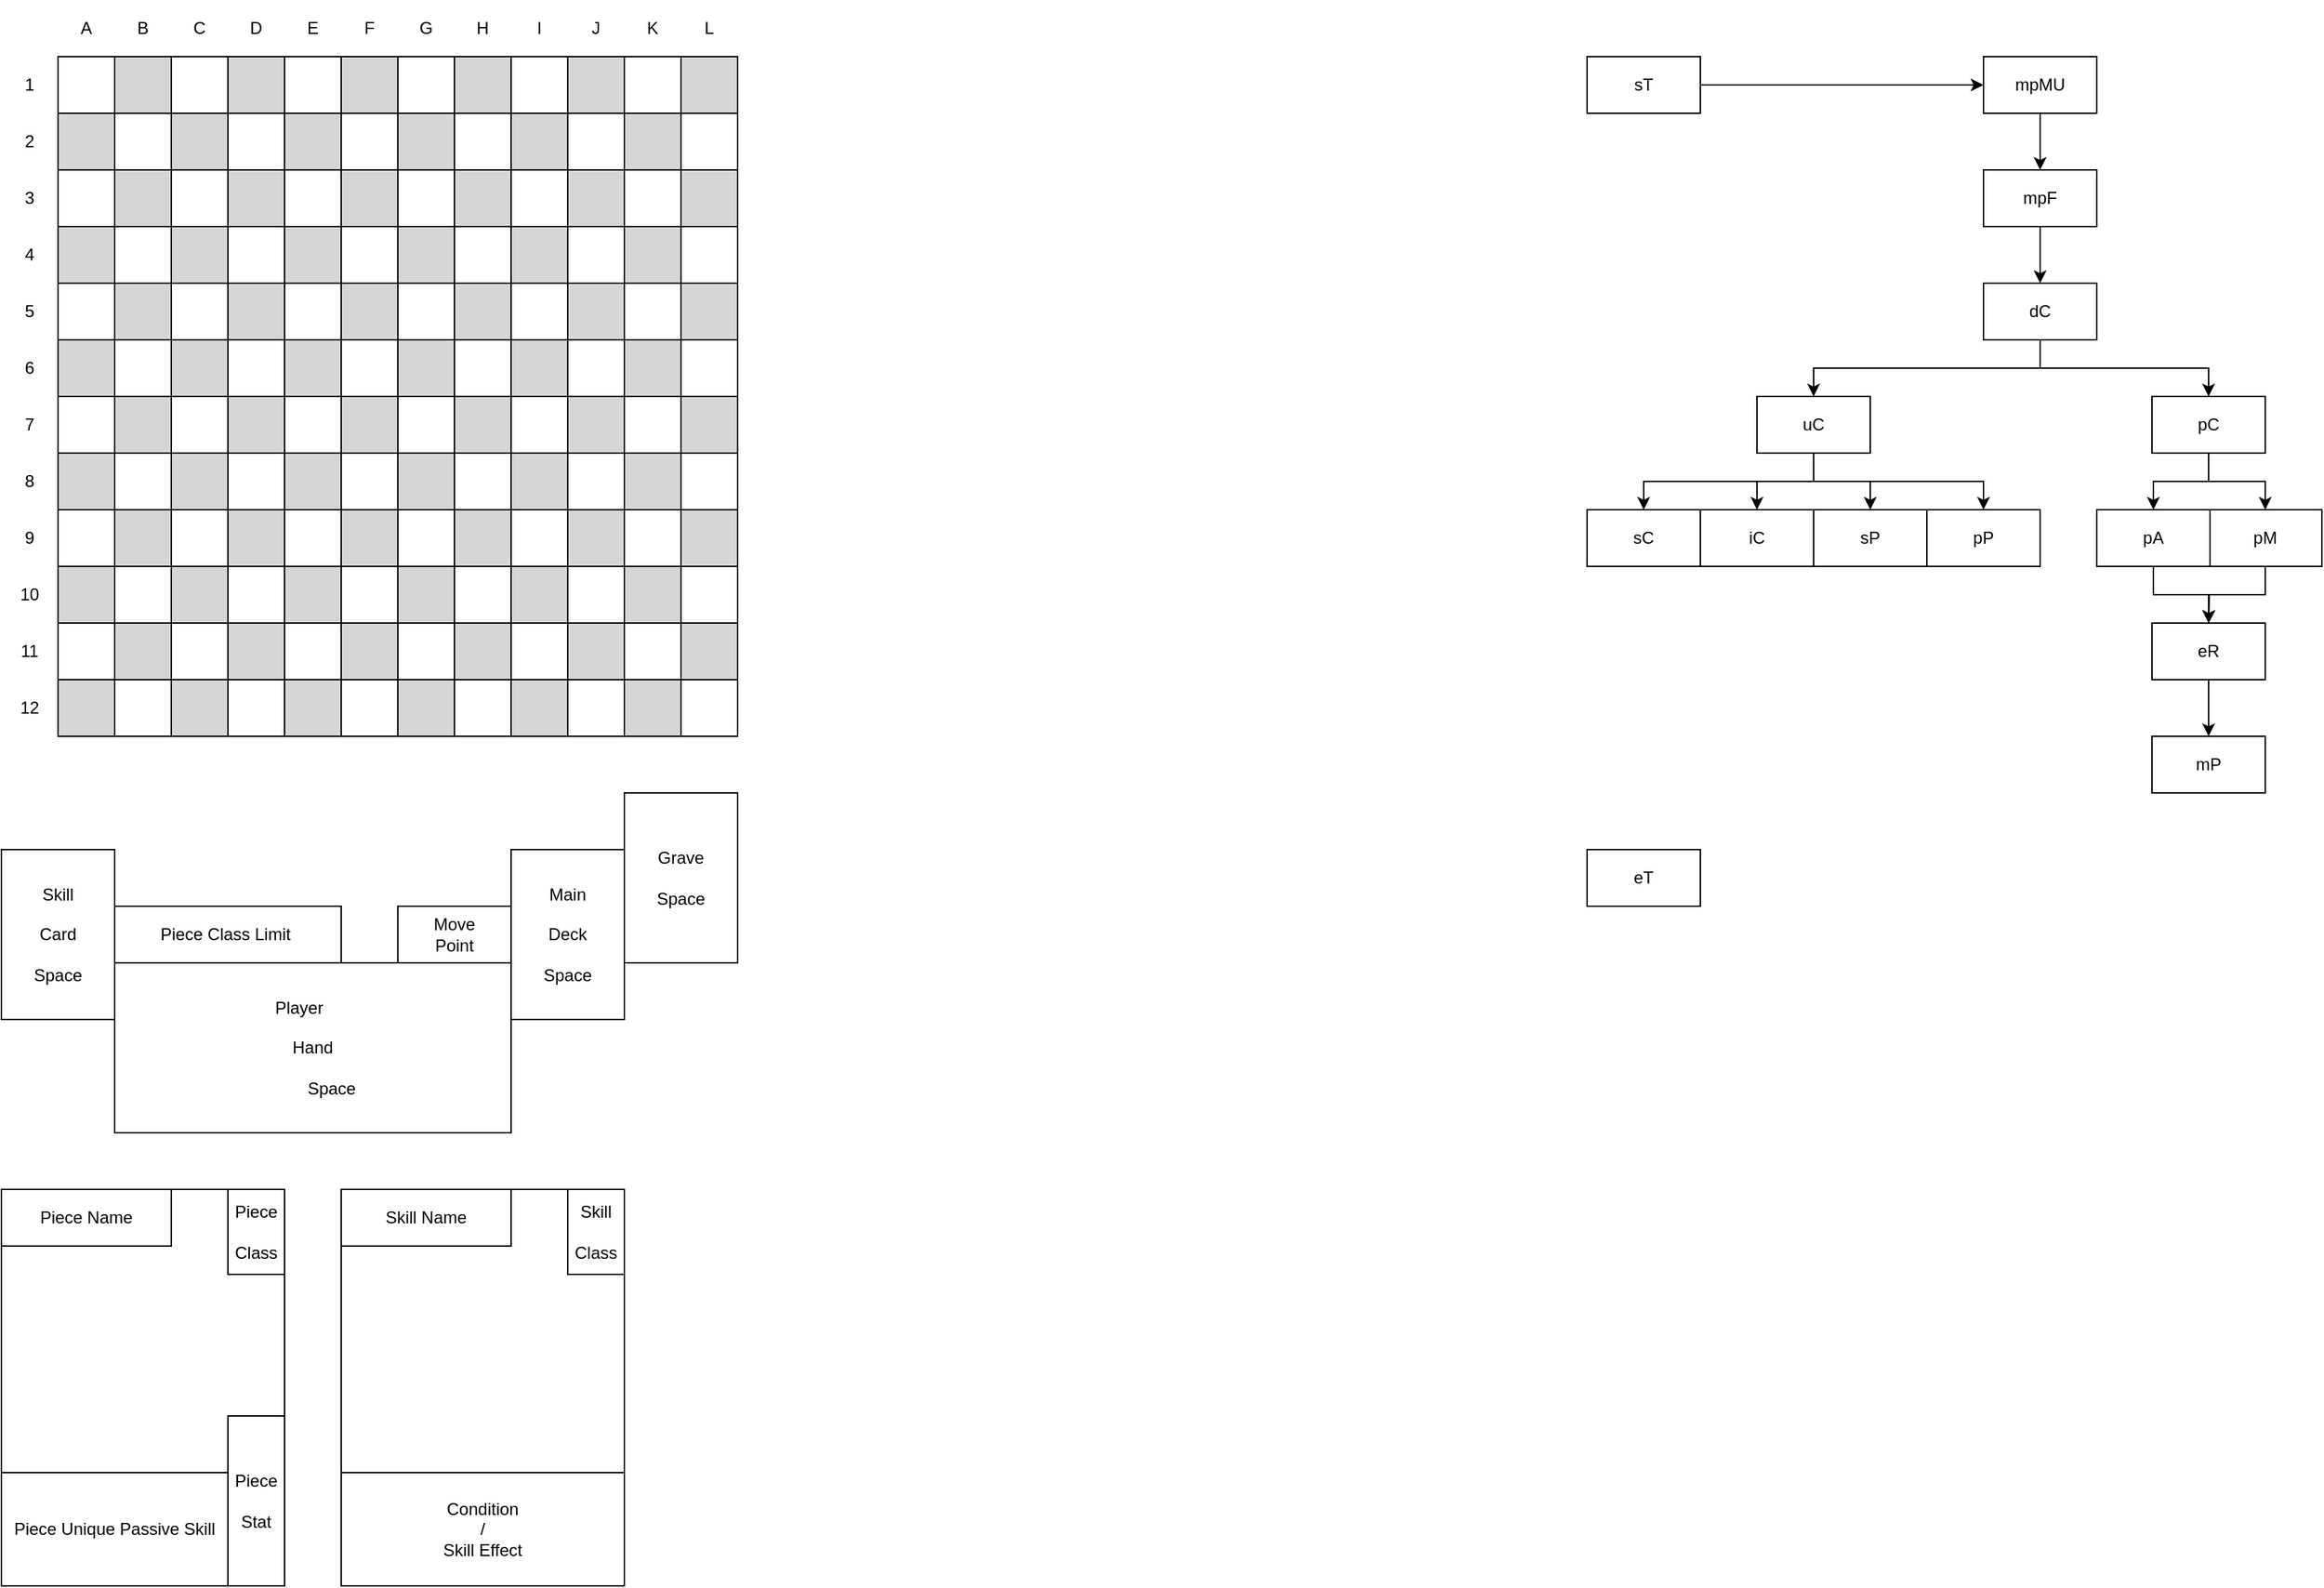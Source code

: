 <mxfile version="21.7.0" type="device">
  <diagram name="페이지-1" id="hdjbhopYSdk3RlSoOf6J">
    <mxGraphModel dx="1386" dy="785" grid="1" gridSize="10" guides="1" tooltips="1" connect="1" arrows="1" fold="1" page="1" pageScale="1" pageWidth="827" pageHeight="1169" math="0" shadow="0">
      <root>
        <mxCell id="0" />
        <mxCell id="1" parent="0" />
        <mxCell id="QWAg-1l1D4s0uI_y3CBR-188" value="Grave&lt;br&gt;&lt;br&gt;Space" style="rounded=0;whiteSpace=wrap;html=1;" parent="1" vertex="1">
          <mxGeometry x="440" y="560" width="80" height="120" as="geometry" />
        </mxCell>
        <mxCell id="QWAg-1l1D4s0uI_y3CBR-159" value="A" style="text;html=1;strokeColor=none;fillColor=none;align=center;verticalAlign=middle;whiteSpace=wrap;rounded=0;" parent="1" vertex="1">
          <mxGeometry x="40" width="40" height="40" as="geometry" />
        </mxCell>
        <mxCell id="QWAg-1l1D4s0uI_y3CBR-161" value="B" style="text;html=1;strokeColor=none;fillColor=none;align=center;verticalAlign=middle;whiteSpace=wrap;rounded=0;" parent="1" vertex="1">
          <mxGeometry x="80" width="40" height="40" as="geometry" />
        </mxCell>
        <mxCell id="QWAg-1l1D4s0uI_y3CBR-162" value="C" style="text;html=1;strokeColor=none;fillColor=none;align=center;verticalAlign=middle;whiteSpace=wrap;rounded=0;" parent="1" vertex="1">
          <mxGeometry x="120" width="40" height="40" as="geometry" />
        </mxCell>
        <mxCell id="QWAg-1l1D4s0uI_y3CBR-163" value="D" style="text;html=1;strokeColor=none;fillColor=none;align=center;verticalAlign=middle;whiteSpace=wrap;rounded=0;" parent="1" vertex="1">
          <mxGeometry x="160" width="40" height="40" as="geometry" />
        </mxCell>
        <mxCell id="QWAg-1l1D4s0uI_y3CBR-164" value="E" style="text;html=1;strokeColor=none;fillColor=none;align=center;verticalAlign=middle;whiteSpace=wrap;rounded=0;" parent="1" vertex="1">
          <mxGeometry x="200" width="40" height="40" as="geometry" />
        </mxCell>
        <mxCell id="QWAg-1l1D4s0uI_y3CBR-165" value="F" style="text;html=1;strokeColor=none;fillColor=none;align=center;verticalAlign=middle;whiteSpace=wrap;rounded=0;" parent="1" vertex="1">
          <mxGeometry x="240" width="40" height="40" as="geometry" />
        </mxCell>
        <mxCell id="QWAg-1l1D4s0uI_y3CBR-167" value="G" style="text;html=1;strokeColor=none;fillColor=none;align=center;verticalAlign=middle;whiteSpace=wrap;rounded=0;" parent="1" vertex="1">
          <mxGeometry x="280" width="40" height="40" as="geometry" />
        </mxCell>
        <mxCell id="QWAg-1l1D4s0uI_y3CBR-168" value="H" style="text;html=1;strokeColor=none;fillColor=none;align=center;verticalAlign=middle;whiteSpace=wrap;rounded=0;" parent="1" vertex="1">
          <mxGeometry x="320" width="40" height="40" as="geometry" />
        </mxCell>
        <mxCell id="QWAg-1l1D4s0uI_y3CBR-169" value="I" style="text;html=1;strokeColor=none;fillColor=none;align=center;verticalAlign=middle;whiteSpace=wrap;rounded=0;" parent="1" vertex="1">
          <mxGeometry x="360" width="40" height="40" as="geometry" />
        </mxCell>
        <mxCell id="QWAg-1l1D4s0uI_y3CBR-170" value="J" style="text;html=1;strokeColor=none;fillColor=none;align=center;verticalAlign=middle;whiteSpace=wrap;rounded=0;" parent="1" vertex="1">
          <mxGeometry x="400" width="40" height="40" as="geometry" />
        </mxCell>
        <mxCell id="QWAg-1l1D4s0uI_y3CBR-171" value="K" style="text;html=1;strokeColor=none;fillColor=none;align=center;verticalAlign=middle;whiteSpace=wrap;rounded=0;" parent="1" vertex="1">
          <mxGeometry x="440" width="40" height="40" as="geometry" />
        </mxCell>
        <mxCell id="QWAg-1l1D4s0uI_y3CBR-172" value="L" style="text;html=1;strokeColor=none;fillColor=none;align=center;verticalAlign=middle;whiteSpace=wrap;rounded=0;" parent="1" vertex="1">
          <mxGeometry x="480" width="40" height="40" as="geometry" />
        </mxCell>
        <mxCell id="QWAg-1l1D4s0uI_y3CBR-173" value="1" style="text;html=1;strokeColor=none;fillColor=none;align=center;verticalAlign=middle;whiteSpace=wrap;rounded=0;" parent="1" vertex="1">
          <mxGeometry y="40" width="40" height="40" as="geometry" />
        </mxCell>
        <mxCell id="QWAg-1l1D4s0uI_y3CBR-174" value="2" style="text;html=1;strokeColor=none;fillColor=none;align=center;verticalAlign=middle;whiteSpace=wrap;rounded=0;" parent="1" vertex="1">
          <mxGeometry y="80" width="40" height="40" as="geometry" />
        </mxCell>
        <mxCell id="QWAg-1l1D4s0uI_y3CBR-175" value="3" style="text;html=1;strokeColor=none;fillColor=none;align=center;verticalAlign=middle;whiteSpace=wrap;rounded=0;" parent="1" vertex="1">
          <mxGeometry y="120" width="40" height="40" as="geometry" />
        </mxCell>
        <mxCell id="QWAg-1l1D4s0uI_y3CBR-176" value="4" style="text;html=1;strokeColor=none;fillColor=none;align=center;verticalAlign=middle;whiteSpace=wrap;rounded=0;" parent="1" vertex="1">
          <mxGeometry y="160" width="40" height="40" as="geometry" />
        </mxCell>
        <mxCell id="QWAg-1l1D4s0uI_y3CBR-177" value="5" style="text;html=1;strokeColor=none;fillColor=none;align=center;verticalAlign=middle;whiteSpace=wrap;rounded=0;" parent="1" vertex="1">
          <mxGeometry y="200" width="40" height="40" as="geometry" />
        </mxCell>
        <mxCell id="QWAg-1l1D4s0uI_y3CBR-178" value="6" style="text;html=1;strokeColor=none;fillColor=none;align=center;verticalAlign=middle;whiteSpace=wrap;rounded=0;" parent="1" vertex="1">
          <mxGeometry y="240" width="40" height="40" as="geometry" />
        </mxCell>
        <mxCell id="QWAg-1l1D4s0uI_y3CBR-179" value="7" style="text;html=1;strokeColor=none;fillColor=none;align=center;verticalAlign=middle;whiteSpace=wrap;rounded=0;" parent="1" vertex="1">
          <mxGeometry y="280" width="40" height="40" as="geometry" />
        </mxCell>
        <mxCell id="QWAg-1l1D4s0uI_y3CBR-180" value="8" style="text;html=1;strokeColor=none;fillColor=none;align=center;verticalAlign=middle;whiteSpace=wrap;rounded=0;" parent="1" vertex="1">
          <mxGeometry y="320" width="40" height="40" as="geometry" />
        </mxCell>
        <mxCell id="QWAg-1l1D4s0uI_y3CBR-181" value="9" style="text;html=1;strokeColor=none;fillColor=none;align=center;verticalAlign=middle;whiteSpace=wrap;rounded=0;" parent="1" vertex="1">
          <mxGeometry y="360" width="40" height="40" as="geometry" />
        </mxCell>
        <mxCell id="QWAg-1l1D4s0uI_y3CBR-182" value="10" style="text;html=1;strokeColor=none;fillColor=none;align=center;verticalAlign=middle;whiteSpace=wrap;rounded=0;" parent="1" vertex="1">
          <mxGeometry y="400" width="40" height="40" as="geometry" />
        </mxCell>
        <mxCell id="QWAg-1l1D4s0uI_y3CBR-183" value="11" style="text;html=1;strokeColor=none;fillColor=none;align=center;verticalAlign=middle;whiteSpace=wrap;rounded=0;" parent="1" vertex="1">
          <mxGeometry y="440" width="40" height="40" as="geometry" />
        </mxCell>
        <mxCell id="QWAg-1l1D4s0uI_y3CBR-184" value="12" style="text;html=1;strokeColor=none;fillColor=none;align=center;verticalAlign=middle;whiteSpace=wrap;rounded=0;" parent="1" vertex="1">
          <mxGeometry y="480" width="40" height="40" as="geometry" />
        </mxCell>
        <mxCell id="QWAg-1l1D4s0uI_y3CBR-186" value="Main&lt;br&gt;&lt;br&gt;Deck&lt;br&gt;&lt;br&gt;Space" style="rounded=0;whiteSpace=wrap;html=1;" parent="1" vertex="1">
          <mxGeometry x="360" y="600" width="80" height="120" as="geometry" />
        </mxCell>
        <mxCell id="QWAg-1l1D4s0uI_y3CBR-187" value="Player&lt;span style=&quot;white-space: pre;&quot;&gt;&#x9;&lt;/span&gt;&lt;br&gt;&lt;br&gt;Hand&lt;br&gt;&lt;br&gt;&lt;span style=&quot;white-space: pre;&quot;&gt;&#x9;&lt;/span&gt;Space" style="rounded=0;whiteSpace=wrap;html=1;" parent="1" vertex="1">
          <mxGeometry x="80" y="680" width="280" height="120" as="geometry" />
        </mxCell>
        <mxCell id="QWAg-1l1D4s0uI_y3CBR-189" value="Skill&lt;br&gt;&lt;br&gt;Card&lt;br&gt;&lt;br&gt;Space" style="rounded=0;whiteSpace=wrap;html=1;" parent="1" vertex="1">
          <mxGeometry y="600" width="80" height="120" as="geometry" />
        </mxCell>
        <mxCell id="QWAg-1l1D4s0uI_y3CBR-190" value="Piece Class Limit&amp;nbsp;" style="rounded=0;whiteSpace=wrap;html=1;" parent="1" vertex="1">
          <mxGeometry x="80" y="640" width="160" height="40" as="geometry" />
        </mxCell>
        <mxCell id="QWAg-1l1D4s0uI_y3CBR-191" value="" style="rounded=0;whiteSpace=wrap;html=1;" parent="1" vertex="1">
          <mxGeometry y="840" width="200" height="280" as="geometry" />
        </mxCell>
        <mxCell id="QWAg-1l1D4s0uI_y3CBR-192" value="Piece Name" style="rounded=0;whiteSpace=wrap;html=1;" parent="1" vertex="1">
          <mxGeometry y="840" width="120" height="40" as="geometry" />
        </mxCell>
        <mxCell id="QWAg-1l1D4s0uI_y3CBR-193" value="Piece Unique Passive Skill" style="rounded=0;whiteSpace=wrap;html=1;" parent="1" vertex="1">
          <mxGeometry y="1040" width="160" height="80" as="geometry" />
        </mxCell>
        <mxCell id="QWAg-1l1D4s0uI_y3CBR-194" value="Piece &lt;br&gt;&lt;br&gt;Stat" style="rounded=0;whiteSpace=wrap;html=1;" parent="1" vertex="1">
          <mxGeometry x="160" y="1000" width="40" height="120" as="geometry" />
        </mxCell>
        <mxCell id="QWAg-1l1D4s0uI_y3CBR-195" value="Piece &lt;br&gt;&lt;br&gt;Class" style="rounded=0;whiteSpace=wrap;html=1;" parent="1" vertex="1">
          <mxGeometry x="160" y="840" width="40" height="60" as="geometry" />
        </mxCell>
        <mxCell id="QWAg-1l1D4s0uI_y3CBR-196" value="" style="rounded=0;whiteSpace=wrap;html=1;" parent="1" vertex="1">
          <mxGeometry x="240" y="840" width="200" height="280" as="geometry" />
        </mxCell>
        <mxCell id="QWAg-1l1D4s0uI_y3CBR-197" value="Skill Name" style="rounded=0;whiteSpace=wrap;html=1;" parent="1" vertex="1">
          <mxGeometry x="240" y="840" width="120" height="40" as="geometry" />
        </mxCell>
        <mxCell id="QWAg-1l1D4s0uI_y3CBR-198" value="Condition&lt;br&gt;/&lt;br&gt;Skill Effect" style="rounded=0;whiteSpace=wrap;html=1;" parent="1" vertex="1">
          <mxGeometry x="240" y="1040" width="200" height="80" as="geometry" />
        </mxCell>
        <mxCell id="QWAg-1l1D4s0uI_y3CBR-200" value="Skill&lt;br&gt;&lt;br&gt;Class" style="rounded=0;whiteSpace=wrap;html=1;" parent="1" vertex="1">
          <mxGeometry x="400" y="840" width="40" height="60" as="geometry" />
        </mxCell>
        <mxCell id="QWAg-1l1D4s0uI_y3CBR-201" value="Move&lt;br&gt;Point" style="rounded=0;whiteSpace=wrap;html=1;" parent="1" vertex="1">
          <mxGeometry x="280" y="640" width="80" height="40" as="geometry" />
        </mxCell>
        <mxCell id="QWAg-1l1D4s0uI_y3CBR-347" value="" style="group" parent="1" vertex="1" connectable="0">
          <mxGeometry x="40" y="40" width="480" height="480" as="geometry" />
        </mxCell>
        <mxCell id="QWAg-1l1D4s0uI_y3CBR-203" value="" style="rounded=0;whiteSpace=wrap;html=1;" parent="QWAg-1l1D4s0uI_y3CBR-347" vertex="1">
          <mxGeometry width="40" height="40" as="geometry" />
        </mxCell>
        <mxCell id="QWAg-1l1D4s0uI_y3CBR-204" value="" style="rounded=0;whiteSpace=wrap;html=1;fillColor=#d6d6d6;" parent="QWAg-1l1D4s0uI_y3CBR-347" vertex="1">
          <mxGeometry x="40" width="40" height="40" as="geometry" />
        </mxCell>
        <mxCell id="QWAg-1l1D4s0uI_y3CBR-205" value="" style="rounded=0;whiteSpace=wrap;html=1;" parent="QWAg-1l1D4s0uI_y3CBR-347" vertex="1">
          <mxGeometry x="80" width="40" height="40" as="geometry" />
        </mxCell>
        <mxCell id="QWAg-1l1D4s0uI_y3CBR-206" value="" style="rounded=0;whiteSpace=wrap;html=1;fillColor=#d6d6d6;" parent="QWAg-1l1D4s0uI_y3CBR-347" vertex="1">
          <mxGeometry x="120" width="40" height="40" as="geometry" />
        </mxCell>
        <mxCell id="QWAg-1l1D4s0uI_y3CBR-207" value="" style="rounded=0;whiteSpace=wrap;html=1;" parent="QWAg-1l1D4s0uI_y3CBR-347" vertex="1">
          <mxGeometry x="160" width="40" height="40" as="geometry" />
        </mxCell>
        <mxCell id="QWAg-1l1D4s0uI_y3CBR-208" value="" style="rounded=0;whiteSpace=wrap;html=1;fillColor=#d6d6d6;" parent="QWAg-1l1D4s0uI_y3CBR-347" vertex="1">
          <mxGeometry x="200" width="40" height="40" as="geometry" />
        </mxCell>
        <mxCell id="QWAg-1l1D4s0uI_y3CBR-209" value="" style="rounded=0;whiteSpace=wrap;html=1;" parent="QWAg-1l1D4s0uI_y3CBR-347" vertex="1">
          <mxGeometry x="240" width="40" height="40" as="geometry" />
        </mxCell>
        <mxCell id="QWAg-1l1D4s0uI_y3CBR-210" value="" style="rounded=0;whiteSpace=wrap;html=1;fillColor=#d6d6d6;" parent="QWAg-1l1D4s0uI_y3CBR-347" vertex="1">
          <mxGeometry x="280" width="40" height="40" as="geometry" />
        </mxCell>
        <mxCell id="QWAg-1l1D4s0uI_y3CBR-211" value="" style="rounded=0;whiteSpace=wrap;html=1;" parent="QWAg-1l1D4s0uI_y3CBR-347" vertex="1">
          <mxGeometry x="320" width="40" height="40" as="geometry" />
        </mxCell>
        <mxCell id="QWAg-1l1D4s0uI_y3CBR-212" value="" style="rounded=0;whiteSpace=wrap;html=1;fillColor=#d6d6d6;" parent="QWAg-1l1D4s0uI_y3CBR-347" vertex="1">
          <mxGeometry x="360" width="40" height="40" as="geometry" />
        </mxCell>
        <mxCell id="QWAg-1l1D4s0uI_y3CBR-213" value="" style="rounded=0;whiteSpace=wrap;html=1;" parent="QWAg-1l1D4s0uI_y3CBR-347" vertex="1">
          <mxGeometry x="400" width="40" height="40" as="geometry" />
        </mxCell>
        <mxCell id="QWAg-1l1D4s0uI_y3CBR-214" value="" style="rounded=0;whiteSpace=wrap;html=1;fillColor=#d6d6d6;" parent="QWAg-1l1D4s0uI_y3CBR-347" vertex="1">
          <mxGeometry x="440" width="40" height="40" as="geometry" />
        </mxCell>
        <mxCell id="QWAg-1l1D4s0uI_y3CBR-215" value="" style="rounded=0;whiteSpace=wrap;html=1;fillColor=#d6d6d6;" parent="QWAg-1l1D4s0uI_y3CBR-347" vertex="1">
          <mxGeometry y="40" width="40" height="40" as="geometry" />
        </mxCell>
        <mxCell id="QWAg-1l1D4s0uI_y3CBR-216" value="" style="rounded=0;whiteSpace=wrap;html=1;" parent="QWAg-1l1D4s0uI_y3CBR-347" vertex="1">
          <mxGeometry x="40" y="40" width="40" height="40" as="geometry" />
        </mxCell>
        <mxCell id="QWAg-1l1D4s0uI_y3CBR-217" value="" style="rounded=0;whiteSpace=wrap;html=1;fillColor=#d6d6d6;" parent="QWAg-1l1D4s0uI_y3CBR-347" vertex="1">
          <mxGeometry x="80" y="40" width="40" height="40" as="geometry" />
        </mxCell>
        <mxCell id="QWAg-1l1D4s0uI_y3CBR-218" value="" style="rounded=0;whiteSpace=wrap;html=1;" parent="QWAg-1l1D4s0uI_y3CBR-347" vertex="1">
          <mxGeometry x="120" y="40" width="40" height="40" as="geometry" />
        </mxCell>
        <mxCell id="QWAg-1l1D4s0uI_y3CBR-219" value="" style="rounded=0;whiteSpace=wrap;html=1;fillColor=#d6d6d6;" parent="QWAg-1l1D4s0uI_y3CBR-347" vertex="1">
          <mxGeometry x="160" y="40" width="40" height="40" as="geometry" />
        </mxCell>
        <mxCell id="QWAg-1l1D4s0uI_y3CBR-220" value="" style="rounded=0;whiteSpace=wrap;html=1;" parent="QWAg-1l1D4s0uI_y3CBR-347" vertex="1">
          <mxGeometry x="200" y="40" width="40" height="40" as="geometry" />
        </mxCell>
        <mxCell id="QWAg-1l1D4s0uI_y3CBR-221" value="" style="rounded=0;whiteSpace=wrap;html=1;fillColor=#d6d6d6;" parent="QWAg-1l1D4s0uI_y3CBR-347" vertex="1">
          <mxGeometry x="240" y="40" width="40" height="40" as="geometry" />
        </mxCell>
        <mxCell id="QWAg-1l1D4s0uI_y3CBR-222" value="" style="rounded=0;whiteSpace=wrap;html=1;" parent="QWAg-1l1D4s0uI_y3CBR-347" vertex="1">
          <mxGeometry x="280" y="40" width="40" height="40" as="geometry" />
        </mxCell>
        <mxCell id="QWAg-1l1D4s0uI_y3CBR-223" value="" style="rounded=0;whiteSpace=wrap;html=1;fillColor=#d6d6d6;" parent="QWAg-1l1D4s0uI_y3CBR-347" vertex="1">
          <mxGeometry x="320" y="40" width="40" height="40" as="geometry" />
        </mxCell>
        <mxCell id="QWAg-1l1D4s0uI_y3CBR-224" value="" style="rounded=0;whiteSpace=wrap;html=1;" parent="QWAg-1l1D4s0uI_y3CBR-347" vertex="1">
          <mxGeometry x="360" y="40" width="40" height="40" as="geometry" />
        </mxCell>
        <mxCell id="QWAg-1l1D4s0uI_y3CBR-225" value="" style="rounded=0;whiteSpace=wrap;html=1;fillColor=#d6d6d6;" parent="QWAg-1l1D4s0uI_y3CBR-347" vertex="1">
          <mxGeometry x="400" y="40" width="40" height="40" as="geometry" />
        </mxCell>
        <mxCell id="QWAg-1l1D4s0uI_y3CBR-226" value="" style="rounded=0;whiteSpace=wrap;html=1;" parent="QWAg-1l1D4s0uI_y3CBR-347" vertex="1">
          <mxGeometry x="440" y="40" width="40" height="40" as="geometry" />
        </mxCell>
        <mxCell id="QWAg-1l1D4s0uI_y3CBR-227" value="" style="rounded=0;whiteSpace=wrap;html=1;" parent="QWAg-1l1D4s0uI_y3CBR-347" vertex="1">
          <mxGeometry y="80" width="40" height="40" as="geometry" />
        </mxCell>
        <mxCell id="QWAg-1l1D4s0uI_y3CBR-228" value="" style="rounded=0;whiteSpace=wrap;html=1;fillColor=#d6d6d6;" parent="QWAg-1l1D4s0uI_y3CBR-347" vertex="1">
          <mxGeometry x="40" y="80" width="40" height="40" as="geometry" />
        </mxCell>
        <mxCell id="QWAg-1l1D4s0uI_y3CBR-229" value="" style="rounded=0;whiteSpace=wrap;html=1;" parent="QWAg-1l1D4s0uI_y3CBR-347" vertex="1">
          <mxGeometry x="80" y="80" width="40" height="40" as="geometry" />
        </mxCell>
        <mxCell id="QWAg-1l1D4s0uI_y3CBR-230" value="" style="rounded=0;whiteSpace=wrap;html=1;fillColor=#d6d6d6;" parent="QWAg-1l1D4s0uI_y3CBR-347" vertex="1">
          <mxGeometry x="120" y="80" width="40" height="40" as="geometry" />
        </mxCell>
        <mxCell id="QWAg-1l1D4s0uI_y3CBR-231" value="" style="rounded=0;whiteSpace=wrap;html=1;" parent="QWAg-1l1D4s0uI_y3CBR-347" vertex="1">
          <mxGeometry x="160" y="80" width="40" height="40" as="geometry" />
        </mxCell>
        <mxCell id="QWAg-1l1D4s0uI_y3CBR-232" value="" style="rounded=0;whiteSpace=wrap;html=1;fillColor=#d6d6d6;" parent="QWAg-1l1D4s0uI_y3CBR-347" vertex="1">
          <mxGeometry x="200" y="80" width="40" height="40" as="geometry" />
        </mxCell>
        <mxCell id="QWAg-1l1D4s0uI_y3CBR-233" value="" style="rounded=0;whiteSpace=wrap;html=1;" parent="QWAg-1l1D4s0uI_y3CBR-347" vertex="1">
          <mxGeometry x="240" y="80" width="40" height="40" as="geometry" />
        </mxCell>
        <mxCell id="QWAg-1l1D4s0uI_y3CBR-234" value="" style="rounded=0;whiteSpace=wrap;html=1;fillColor=#d6d6d6;" parent="QWAg-1l1D4s0uI_y3CBR-347" vertex="1">
          <mxGeometry x="280" y="80" width="40" height="40" as="geometry" />
        </mxCell>
        <mxCell id="QWAg-1l1D4s0uI_y3CBR-235" value="" style="rounded=0;whiteSpace=wrap;html=1;" parent="QWAg-1l1D4s0uI_y3CBR-347" vertex="1">
          <mxGeometry x="320" y="80" width="40" height="40" as="geometry" />
        </mxCell>
        <mxCell id="QWAg-1l1D4s0uI_y3CBR-236" value="" style="rounded=0;whiteSpace=wrap;html=1;fillColor=#d6d6d6;" parent="QWAg-1l1D4s0uI_y3CBR-347" vertex="1">
          <mxGeometry x="360" y="80" width="40" height="40" as="geometry" />
        </mxCell>
        <mxCell id="QWAg-1l1D4s0uI_y3CBR-237" value="" style="rounded=0;whiteSpace=wrap;html=1;" parent="QWAg-1l1D4s0uI_y3CBR-347" vertex="1">
          <mxGeometry x="400" y="80" width="40" height="40" as="geometry" />
        </mxCell>
        <mxCell id="QWAg-1l1D4s0uI_y3CBR-238" value="" style="rounded=0;whiteSpace=wrap;html=1;fillColor=#d6d6d6;" parent="QWAg-1l1D4s0uI_y3CBR-347" vertex="1">
          <mxGeometry x="440" y="80" width="40" height="40" as="geometry" />
        </mxCell>
        <mxCell id="QWAg-1l1D4s0uI_y3CBR-239" value="" style="rounded=0;whiteSpace=wrap;html=1;fillColor=#d6d6d6;" parent="QWAg-1l1D4s0uI_y3CBR-347" vertex="1">
          <mxGeometry y="120" width="40" height="40" as="geometry" />
        </mxCell>
        <mxCell id="QWAg-1l1D4s0uI_y3CBR-240" value="" style="rounded=0;whiteSpace=wrap;html=1;" parent="QWAg-1l1D4s0uI_y3CBR-347" vertex="1">
          <mxGeometry x="40" y="120" width="40" height="40" as="geometry" />
        </mxCell>
        <mxCell id="QWAg-1l1D4s0uI_y3CBR-241" value="" style="rounded=0;whiteSpace=wrap;html=1;fillColor=#d6d6d6;" parent="QWAg-1l1D4s0uI_y3CBR-347" vertex="1">
          <mxGeometry x="80" y="120" width="40" height="40" as="geometry" />
        </mxCell>
        <mxCell id="QWAg-1l1D4s0uI_y3CBR-242" value="" style="rounded=0;whiteSpace=wrap;html=1;" parent="QWAg-1l1D4s0uI_y3CBR-347" vertex="1">
          <mxGeometry x="120" y="120" width="40" height="40" as="geometry" />
        </mxCell>
        <mxCell id="QWAg-1l1D4s0uI_y3CBR-243" value="" style="rounded=0;whiteSpace=wrap;html=1;fillColor=#d6d6d6;" parent="QWAg-1l1D4s0uI_y3CBR-347" vertex="1">
          <mxGeometry x="160" y="120" width="40" height="40" as="geometry" />
        </mxCell>
        <mxCell id="QWAg-1l1D4s0uI_y3CBR-244" value="" style="rounded=0;whiteSpace=wrap;html=1;" parent="QWAg-1l1D4s0uI_y3CBR-347" vertex="1">
          <mxGeometry x="200" y="120" width="40" height="40" as="geometry" />
        </mxCell>
        <mxCell id="QWAg-1l1D4s0uI_y3CBR-245" value="" style="rounded=0;whiteSpace=wrap;html=1;fillColor=#d6d6d6;" parent="QWAg-1l1D4s0uI_y3CBR-347" vertex="1">
          <mxGeometry x="240" y="120" width="40" height="40" as="geometry" />
        </mxCell>
        <mxCell id="QWAg-1l1D4s0uI_y3CBR-246" value="" style="rounded=0;whiteSpace=wrap;html=1;" parent="QWAg-1l1D4s0uI_y3CBR-347" vertex="1">
          <mxGeometry x="280" y="120" width="40" height="40" as="geometry" />
        </mxCell>
        <mxCell id="QWAg-1l1D4s0uI_y3CBR-247" value="" style="rounded=0;whiteSpace=wrap;html=1;fillColor=#d6d6d6;" parent="QWAg-1l1D4s0uI_y3CBR-347" vertex="1">
          <mxGeometry x="320" y="120" width="40" height="40" as="geometry" />
        </mxCell>
        <mxCell id="QWAg-1l1D4s0uI_y3CBR-248" value="" style="rounded=0;whiteSpace=wrap;html=1;" parent="QWAg-1l1D4s0uI_y3CBR-347" vertex="1">
          <mxGeometry x="360" y="120" width="40" height="40" as="geometry" />
        </mxCell>
        <mxCell id="QWAg-1l1D4s0uI_y3CBR-249" value="" style="rounded=0;whiteSpace=wrap;html=1;fillColor=#d6d6d6;" parent="QWAg-1l1D4s0uI_y3CBR-347" vertex="1">
          <mxGeometry x="400" y="120" width="40" height="40" as="geometry" />
        </mxCell>
        <mxCell id="QWAg-1l1D4s0uI_y3CBR-250" value="" style="rounded=0;whiteSpace=wrap;html=1;" parent="QWAg-1l1D4s0uI_y3CBR-347" vertex="1">
          <mxGeometry x="440" y="120" width="40" height="40" as="geometry" />
        </mxCell>
        <mxCell id="QWAg-1l1D4s0uI_y3CBR-251" value="" style="rounded=0;whiteSpace=wrap;html=1;" parent="QWAg-1l1D4s0uI_y3CBR-347" vertex="1">
          <mxGeometry y="160" width="40" height="40" as="geometry" />
        </mxCell>
        <mxCell id="QWAg-1l1D4s0uI_y3CBR-252" value="" style="rounded=0;whiteSpace=wrap;html=1;fillColor=#d6d6d6;" parent="QWAg-1l1D4s0uI_y3CBR-347" vertex="1">
          <mxGeometry x="40" y="160" width="40" height="40" as="geometry" />
        </mxCell>
        <mxCell id="QWAg-1l1D4s0uI_y3CBR-253" value="" style="rounded=0;whiteSpace=wrap;html=1;" parent="QWAg-1l1D4s0uI_y3CBR-347" vertex="1">
          <mxGeometry x="80" y="160" width="40" height="40" as="geometry" />
        </mxCell>
        <mxCell id="QWAg-1l1D4s0uI_y3CBR-254" value="" style="rounded=0;whiteSpace=wrap;html=1;fillColor=#d6d6d6;" parent="QWAg-1l1D4s0uI_y3CBR-347" vertex="1">
          <mxGeometry x="120" y="160" width="40" height="40" as="geometry" />
        </mxCell>
        <mxCell id="QWAg-1l1D4s0uI_y3CBR-255" value="" style="rounded=0;whiteSpace=wrap;html=1;" parent="QWAg-1l1D4s0uI_y3CBR-347" vertex="1">
          <mxGeometry x="160" y="160" width="40" height="40" as="geometry" />
        </mxCell>
        <mxCell id="QWAg-1l1D4s0uI_y3CBR-256" value="" style="rounded=0;whiteSpace=wrap;html=1;fillColor=#d6d6d6;" parent="QWAg-1l1D4s0uI_y3CBR-347" vertex="1">
          <mxGeometry x="200" y="160" width="40" height="40" as="geometry" />
        </mxCell>
        <mxCell id="QWAg-1l1D4s0uI_y3CBR-257" value="" style="rounded=0;whiteSpace=wrap;html=1;" parent="QWAg-1l1D4s0uI_y3CBR-347" vertex="1">
          <mxGeometry x="240" y="160" width="40" height="40" as="geometry" />
        </mxCell>
        <mxCell id="QWAg-1l1D4s0uI_y3CBR-258" value="" style="rounded=0;whiteSpace=wrap;html=1;fillColor=#d6d6d6;" parent="QWAg-1l1D4s0uI_y3CBR-347" vertex="1">
          <mxGeometry x="280" y="160" width="40" height="40" as="geometry" />
        </mxCell>
        <mxCell id="QWAg-1l1D4s0uI_y3CBR-259" value="" style="rounded=0;whiteSpace=wrap;html=1;" parent="QWAg-1l1D4s0uI_y3CBR-347" vertex="1">
          <mxGeometry x="320" y="160" width="40" height="40" as="geometry" />
        </mxCell>
        <mxCell id="QWAg-1l1D4s0uI_y3CBR-260" value="" style="rounded=0;whiteSpace=wrap;html=1;fillColor=#d6d6d6;" parent="QWAg-1l1D4s0uI_y3CBR-347" vertex="1">
          <mxGeometry x="360" y="160" width="40" height="40" as="geometry" />
        </mxCell>
        <mxCell id="QWAg-1l1D4s0uI_y3CBR-261" value="" style="rounded=0;whiteSpace=wrap;html=1;" parent="QWAg-1l1D4s0uI_y3CBR-347" vertex="1">
          <mxGeometry x="400" y="160" width="40" height="40" as="geometry" />
        </mxCell>
        <mxCell id="QWAg-1l1D4s0uI_y3CBR-262" value="" style="rounded=0;whiteSpace=wrap;html=1;fillColor=#d6d6d6;" parent="QWAg-1l1D4s0uI_y3CBR-347" vertex="1">
          <mxGeometry x="440" y="160" width="40" height="40" as="geometry" />
        </mxCell>
        <mxCell id="QWAg-1l1D4s0uI_y3CBR-263" value="" style="rounded=0;whiteSpace=wrap;html=1;fillColor=#d6d6d6;" parent="QWAg-1l1D4s0uI_y3CBR-347" vertex="1">
          <mxGeometry y="200" width="40" height="40" as="geometry" />
        </mxCell>
        <mxCell id="QWAg-1l1D4s0uI_y3CBR-264" value="" style="rounded=0;whiteSpace=wrap;html=1;" parent="QWAg-1l1D4s0uI_y3CBR-347" vertex="1">
          <mxGeometry x="40" y="200" width="40" height="40" as="geometry" />
        </mxCell>
        <mxCell id="QWAg-1l1D4s0uI_y3CBR-265" value="" style="rounded=0;whiteSpace=wrap;html=1;fillColor=#d6d6d6;" parent="QWAg-1l1D4s0uI_y3CBR-347" vertex="1">
          <mxGeometry x="80" y="200" width="40" height="40" as="geometry" />
        </mxCell>
        <mxCell id="QWAg-1l1D4s0uI_y3CBR-266" value="" style="rounded=0;whiteSpace=wrap;html=1;" parent="QWAg-1l1D4s0uI_y3CBR-347" vertex="1">
          <mxGeometry x="120" y="200" width="40" height="40" as="geometry" />
        </mxCell>
        <mxCell id="QWAg-1l1D4s0uI_y3CBR-267" value="" style="rounded=0;whiteSpace=wrap;html=1;fillColor=#d6d6d6;" parent="QWAg-1l1D4s0uI_y3CBR-347" vertex="1">
          <mxGeometry x="160" y="200" width="40" height="40" as="geometry" />
        </mxCell>
        <mxCell id="QWAg-1l1D4s0uI_y3CBR-268" value="" style="rounded=0;whiteSpace=wrap;html=1;" parent="QWAg-1l1D4s0uI_y3CBR-347" vertex="1">
          <mxGeometry x="200" y="200" width="40" height="40" as="geometry" />
        </mxCell>
        <mxCell id="QWAg-1l1D4s0uI_y3CBR-269" value="" style="rounded=0;whiteSpace=wrap;html=1;fillColor=#d6d6d6;" parent="QWAg-1l1D4s0uI_y3CBR-347" vertex="1">
          <mxGeometry x="240" y="200" width="40" height="40" as="geometry" />
        </mxCell>
        <mxCell id="QWAg-1l1D4s0uI_y3CBR-270" value="" style="rounded=0;whiteSpace=wrap;html=1;" parent="QWAg-1l1D4s0uI_y3CBR-347" vertex="1">
          <mxGeometry x="280" y="200" width="40" height="40" as="geometry" />
        </mxCell>
        <mxCell id="QWAg-1l1D4s0uI_y3CBR-271" value="" style="rounded=0;whiteSpace=wrap;html=1;fillColor=#d6d6d6;" parent="QWAg-1l1D4s0uI_y3CBR-347" vertex="1">
          <mxGeometry x="320" y="200" width="40" height="40" as="geometry" />
        </mxCell>
        <mxCell id="QWAg-1l1D4s0uI_y3CBR-272" value="" style="rounded=0;whiteSpace=wrap;html=1;" parent="QWAg-1l1D4s0uI_y3CBR-347" vertex="1">
          <mxGeometry x="360" y="200" width="40" height="40" as="geometry" />
        </mxCell>
        <mxCell id="QWAg-1l1D4s0uI_y3CBR-273" value="" style="rounded=0;whiteSpace=wrap;html=1;fillColor=#d6d6d6;" parent="QWAg-1l1D4s0uI_y3CBR-347" vertex="1">
          <mxGeometry x="400" y="200" width="40" height="40" as="geometry" />
        </mxCell>
        <mxCell id="QWAg-1l1D4s0uI_y3CBR-274" value="" style="rounded=0;whiteSpace=wrap;html=1;" parent="QWAg-1l1D4s0uI_y3CBR-347" vertex="1">
          <mxGeometry x="440" y="200" width="40" height="40" as="geometry" />
        </mxCell>
        <mxCell id="QWAg-1l1D4s0uI_y3CBR-275" value="" style="rounded=0;whiteSpace=wrap;html=1;" parent="QWAg-1l1D4s0uI_y3CBR-347" vertex="1">
          <mxGeometry y="240" width="40" height="40" as="geometry" />
        </mxCell>
        <mxCell id="QWAg-1l1D4s0uI_y3CBR-276" value="" style="rounded=0;whiteSpace=wrap;html=1;fillColor=#d6d6d6;" parent="QWAg-1l1D4s0uI_y3CBR-347" vertex="1">
          <mxGeometry x="40" y="240" width="40" height="40" as="geometry" />
        </mxCell>
        <mxCell id="QWAg-1l1D4s0uI_y3CBR-277" value="" style="rounded=0;whiteSpace=wrap;html=1;" parent="QWAg-1l1D4s0uI_y3CBR-347" vertex="1">
          <mxGeometry x="80" y="240" width="40" height="40" as="geometry" />
        </mxCell>
        <mxCell id="QWAg-1l1D4s0uI_y3CBR-278" value="" style="rounded=0;whiteSpace=wrap;html=1;fillColor=#d6d6d6;" parent="QWAg-1l1D4s0uI_y3CBR-347" vertex="1">
          <mxGeometry x="120" y="240" width="40" height="40" as="geometry" />
        </mxCell>
        <mxCell id="QWAg-1l1D4s0uI_y3CBR-279" value="" style="rounded=0;whiteSpace=wrap;html=1;" parent="QWAg-1l1D4s0uI_y3CBR-347" vertex="1">
          <mxGeometry x="160" y="240" width="40" height="40" as="geometry" />
        </mxCell>
        <mxCell id="QWAg-1l1D4s0uI_y3CBR-280" value="" style="rounded=0;whiteSpace=wrap;html=1;fillColor=#d6d6d6;" parent="QWAg-1l1D4s0uI_y3CBR-347" vertex="1">
          <mxGeometry x="200" y="240" width="40" height="40" as="geometry" />
        </mxCell>
        <mxCell id="QWAg-1l1D4s0uI_y3CBR-281" value="" style="rounded=0;whiteSpace=wrap;html=1;" parent="QWAg-1l1D4s0uI_y3CBR-347" vertex="1">
          <mxGeometry x="240" y="240" width="40" height="40" as="geometry" />
        </mxCell>
        <mxCell id="QWAg-1l1D4s0uI_y3CBR-282" value="" style="rounded=0;whiteSpace=wrap;html=1;fillColor=#d6d6d6;" parent="QWAg-1l1D4s0uI_y3CBR-347" vertex="1">
          <mxGeometry x="280" y="240" width="40" height="40" as="geometry" />
        </mxCell>
        <mxCell id="QWAg-1l1D4s0uI_y3CBR-283" value="" style="rounded=0;whiteSpace=wrap;html=1;" parent="QWAg-1l1D4s0uI_y3CBR-347" vertex="1">
          <mxGeometry x="320" y="240" width="40" height="40" as="geometry" />
        </mxCell>
        <mxCell id="QWAg-1l1D4s0uI_y3CBR-284" value="" style="rounded=0;whiteSpace=wrap;html=1;fillColor=#d6d6d6;" parent="QWAg-1l1D4s0uI_y3CBR-347" vertex="1">
          <mxGeometry x="360" y="240" width="40" height="40" as="geometry" />
        </mxCell>
        <mxCell id="QWAg-1l1D4s0uI_y3CBR-285" value="" style="rounded=0;whiteSpace=wrap;html=1;" parent="QWAg-1l1D4s0uI_y3CBR-347" vertex="1">
          <mxGeometry x="400" y="240" width="40" height="40" as="geometry" />
        </mxCell>
        <mxCell id="QWAg-1l1D4s0uI_y3CBR-286" value="" style="rounded=0;whiteSpace=wrap;html=1;fillColor=#d6d6d6;" parent="QWAg-1l1D4s0uI_y3CBR-347" vertex="1">
          <mxGeometry x="440" y="240" width="40" height="40" as="geometry" />
        </mxCell>
        <mxCell id="QWAg-1l1D4s0uI_y3CBR-287" value="" style="rounded=0;whiteSpace=wrap;html=1;fillColor=#d6d6d6;" parent="QWAg-1l1D4s0uI_y3CBR-347" vertex="1">
          <mxGeometry y="280" width="40" height="40" as="geometry" />
        </mxCell>
        <mxCell id="QWAg-1l1D4s0uI_y3CBR-288" value="" style="rounded=0;whiteSpace=wrap;html=1;" parent="QWAg-1l1D4s0uI_y3CBR-347" vertex="1">
          <mxGeometry x="40" y="280" width="40" height="40" as="geometry" />
        </mxCell>
        <mxCell id="QWAg-1l1D4s0uI_y3CBR-289" value="" style="rounded=0;whiteSpace=wrap;html=1;fillColor=#d6d6d6;" parent="QWAg-1l1D4s0uI_y3CBR-347" vertex="1">
          <mxGeometry x="80" y="280" width="40" height="40" as="geometry" />
        </mxCell>
        <mxCell id="QWAg-1l1D4s0uI_y3CBR-290" value="" style="rounded=0;whiteSpace=wrap;html=1;" parent="QWAg-1l1D4s0uI_y3CBR-347" vertex="1">
          <mxGeometry x="120" y="280" width="40" height="40" as="geometry" />
        </mxCell>
        <mxCell id="QWAg-1l1D4s0uI_y3CBR-291" value="" style="rounded=0;whiteSpace=wrap;html=1;fillColor=#d6d6d6;" parent="QWAg-1l1D4s0uI_y3CBR-347" vertex="1">
          <mxGeometry x="160" y="280" width="40" height="40" as="geometry" />
        </mxCell>
        <mxCell id="QWAg-1l1D4s0uI_y3CBR-292" value="" style="rounded=0;whiteSpace=wrap;html=1;" parent="QWAg-1l1D4s0uI_y3CBR-347" vertex="1">
          <mxGeometry x="200" y="280" width="40" height="40" as="geometry" />
        </mxCell>
        <mxCell id="QWAg-1l1D4s0uI_y3CBR-293" value="" style="rounded=0;whiteSpace=wrap;html=1;fillColor=#d6d6d6;" parent="QWAg-1l1D4s0uI_y3CBR-347" vertex="1">
          <mxGeometry x="240" y="280" width="40" height="40" as="geometry" />
        </mxCell>
        <mxCell id="QWAg-1l1D4s0uI_y3CBR-294" value="" style="rounded=0;whiteSpace=wrap;html=1;" parent="QWAg-1l1D4s0uI_y3CBR-347" vertex="1">
          <mxGeometry x="280" y="280" width="40" height="40" as="geometry" />
        </mxCell>
        <mxCell id="QWAg-1l1D4s0uI_y3CBR-295" value="" style="rounded=0;whiteSpace=wrap;html=1;fillColor=#d6d6d6;" parent="QWAg-1l1D4s0uI_y3CBR-347" vertex="1">
          <mxGeometry x="320" y="280" width="40" height="40" as="geometry" />
        </mxCell>
        <mxCell id="QWAg-1l1D4s0uI_y3CBR-296" value="" style="rounded=0;whiteSpace=wrap;html=1;" parent="QWAg-1l1D4s0uI_y3CBR-347" vertex="1">
          <mxGeometry x="360" y="280" width="40" height="40" as="geometry" />
        </mxCell>
        <mxCell id="QWAg-1l1D4s0uI_y3CBR-297" value="" style="rounded=0;whiteSpace=wrap;html=1;fillColor=#d6d6d6;" parent="QWAg-1l1D4s0uI_y3CBR-347" vertex="1">
          <mxGeometry x="400" y="280" width="40" height="40" as="geometry" />
        </mxCell>
        <mxCell id="QWAg-1l1D4s0uI_y3CBR-298" value="" style="rounded=0;whiteSpace=wrap;html=1;" parent="QWAg-1l1D4s0uI_y3CBR-347" vertex="1">
          <mxGeometry x="440" y="280" width="40" height="40" as="geometry" />
        </mxCell>
        <mxCell id="QWAg-1l1D4s0uI_y3CBR-299" value="" style="rounded=0;whiteSpace=wrap;html=1;" parent="QWAg-1l1D4s0uI_y3CBR-347" vertex="1">
          <mxGeometry y="320" width="40" height="40" as="geometry" />
        </mxCell>
        <mxCell id="QWAg-1l1D4s0uI_y3CBR-300" value="" style="rounded=0;whiteSpace=wrap;html=1;fillColor=#d6d6d6;" parent="QWAg-1l1D4s0uI_y3CBR-347" vertex="1">
          <mxGeometry x="40" y="320" width="40" height="40" as="geometry" />
        </mxCell>
        <mxCell id="QWAg-1l1D4s0uI_y3CBR-301" value="" style="rounded=0;whiteSpace=wrap;html=1;" parent="QWAg-1l1D4s0uI_y3CBR-347" vertex="1">
          <mxGeometry x="80" y="320" width="40" height="40" as="geometry" />
        </mxCell>
        <mxCell id="QWAg-1l1D4s0uI_y3CBR-302" value="" style="rounded=0;whiteSpace=wrap;html=1;fillColor=#d6d6d6;" parent="QWAg-1l1D4s0uI_y3CBR-347" vertex="1">
          <mxGeometry x="120" y="320" width="40" height="40" as="geometry" />
        </mxCell>
        <mxCell id="QWAg-1l1D4s0uI_y3CBR-303" value="" style="rounded=0;whiteSpace=wrap;html=1;" parent="QWAg-1l1D4s0uI_y3CBR-347" vertex="1">
          <mxGeometry x="160" y="320" width="40" height="40" as="geometry" />
        </mxCell>
        <mxCell id="QWAg-1l1D4s0uI_y3CBR-304" value="" style="rounded=0;whiteSpace=wrap;html=1;fillColor=#d6d6d6;" parent="QWAg-1l1D4s0uI_y3CBR-347" vertex="1">
          <mxGeometry x="200" y="320" width="40" height="40" as="geometry" />
        </mxCell>
        <mxCell id="QWAg-1l1D4s0uI_y3CBR-305" value="" style="rounded=0;whiteSpace=wrap;html=1;" parent="QWAg-1l1D4s0uI_y3CBR-347" vertex="1">
          <mxGeometry x="240" y="320" width="40" height="40" as="geometry" />
        </mxCell>
        <mxCell id="QWAg-1l1D4s0uI_y3CBR-306" value="" style="rounded=0;whiteSpace=wrap;html=1;fillColor=#d6d6d6;" parent="QWAg-1l1D4s0uI_y3CBR-347" vertex="1">
          <mxGeometry x="280" y="320" width="40" height="40" as="geometry" />
        </mxCell>
        <mxCell id="QWAg-1l1D4s0uI_y3CBR-307" value="" style="rounded=0;whiteSpace=wrap;html=1;" parent="QWAg-1l1D4s0uI_y3CBR-347" vertex="1">
          <mxGeometry x="320" y="320" width="40" height="40" as="geometry" />
        </mxCell>
        <mxCell id="QWAg-1l1D4s0uI_y3CBR-308" value="" style="rounded=0;whiteSpace=wrap;html=1;fillColor=#d6d6d6;" parent="QWAg-1l1D4s0uI_y3CBR-347" vertex="1">
          <mxGeometry x="360" y="320" width="40" height="40" as="geometry" />
        </mxCell>
        <mxCell id="QWAg-1l1D4s0uI_y3CBR-309" value="" style="rounded=0;whiteSpace=wrap;html=1;" parent="QWAg-1l1D4s0uI_y3CBR-347" vertex="1">
          <mxGeometry x="400" y="320" width="40" height="40" as="geometry" />
        </mxCell>
        <mxCell id="QWAg-1l1D4s0uI_y3CBR-310" value="" style="rounded=0;whiteSpace=wrap;html=1;fillColor=#d6d6d6;" parent="QWAg-1l1D4s0uI_y3CBR-347" vertex="1">
          <mxGeometry x="440" y="320" width="40" height="40" as="geometry" />
        </mxCell>
        <mxCell id="QWAg-1l1D4s0uI_y3CBR-311" value="" style="rounded=0;whiteSpace=wrap;html=1;fillColor=#d6d6d6;" parent="QWAg-1l1D4s0uI_y3CBR-347" vertex="1">
          <mxGeometry y="360" width="40" height="40" as="geometry" />
        </mxCell>
        <mxCell id="QWAg-1l1D4s0uI_y3CBR-312" value="" style="rounded=0;whiteSpace=wrap;html=1;" parent="QWAg-1l1D4s0uI_y3CBR-347" vertex="1">
          <mxGeometry x="40" y="360" width="40" height="40" as="geometry" />
        </mxCell>
        <mxCell id="QWAg-1l1D4s0uI_y3CBR-313" value="" style="rounded=0;whiteSpace=wrap;html=1;fillColor=#d6d6d6;" parent="QWAg-1l1D4s0uI_y3CBR-347" vertex="1">
          <mxGeometry x="80" y="360" width="40" height="40" as="geometry" />
        </mxCell>
        <mxCell id="QWAg-1l1D4s0uI_y3CBR-314" value="" style="rounded=0;whiteSpace=wrap;html=1;" parent="QWAg-1l1D4s0uI_y3CBR-347" vertex="1">
          <mxGeometry x="120" y="360" width="40" height="40" as="geometry" />
        </mxCell>
        <mxCell id="QWAg-1l1D4s0uI_y3CBR-315" value="" style="rounded=0;whiteSpace=wrap;html=1;fillColor=#d6d6d6;" parent="QWAg-1l1D4s0uI_y3CBR-347" vertex="1">
          <mxGeometry x="160" y="360" width="40" height="40" as="geometry" />
        </mxCell>
        <mxCell id="QWAg-1l1D4s0uI_y3CBR-316" value="" style="rounded=0;whiteSpace=wrap;html=1;" parent="QWAg-1l1D4s0uI_y3CBR-347" vertex="1">
          <mxGeometry x="200" y="360" width="40" height="40" as="geometry" />
        </mxCell>
        <mxCell id="QWAg-1l1D4s0uI_y3CBR-317" value="" style="rounded=0;whiteSpace=wrap;html=1;fillColor=#d6d6d6;" parent="QWAg-1l1D4s0uI_y3CBR-347" vertex="1">
          <mxGeometry x="240" y="360" width="40" height="40" as="geometry" />
        </mxCell>
        <mxCell id="QWAg-1l1D4s0uI_y3CBR-318" value="" style="rounded=0;whiteSpace=wrap;html=1;" parent="QWAg-1l1D4s0uI_y3CBR-347" vertex="1">
          <mxGeometry x="280" y="360" width="40" height="40" as="geometry" />
        </mxCell>
        <mxCell id="QWAg-1l1D4s0uI_y3CBR-319" value="" style="rounded=0;whiteSpace=wrap;html=1;fillColor=#d6d6d6;" parent="QWAg-1l1D4s0uI_y3CBR-347" vertex="1">
          <mxGeometry x="320" y="360" width="40" height="40" as="geometry" />
        </mxCell>
        <mxCell id="QWAg-1l1D4s0uI_y3CBR-320" value="" style="rounded=0;whiteSpace=wrap;html=1;" parent="QWAg-1l1D4s0uI_y3CBR-347" vertex="1">
          <mxGeometry x="360" y="360" width="40" height="40" as="geometry" />
        </mxCell>
        <mxCell id="QWAg-1l1D4s0uI_y3CBR-321" value="" style="rounded=0;whiteSpace=wrap;html=1;fillColor=#d6d6d6;" parent="QWAg-1l1D4s0uI_y3CBR-347" vertex="1">
          <mxGeometry x="400" y="360" width="40" height="40" as="geometry" />
        </mxCell>
        <mxCell id="QWAg-1l1D4s0uI_y3CBR-322" value="" style="rounded=0;whiteSpace=wrap;html=1;" parent="QWAg-1l1D4s0uI_y3CBR-347" vertex="1">
          <mxGeometry x="440" y="360" width="40" height="40" as="geometry" />
        </mxCell>
        <mxCell id="QWAg-1l1D4s0uI_y3CBR-323" value="" style="rounded=0;whiteSpace=wrap;html=1;" parent="QWAg-1l1D4s0uI_y3CBR-347" vertex="1">
          <mxGeometry y="400" width="40" height="40" as="geometry" />
        </mxCell>
        <mxCell id="QWAg-1l1D4s0uI_y3CBR-324" value="" style="rounded=0;whiteSpace=wrap;html=1;fillColor=#d6d6d6;" parent="QWAg-1l1D4s0uI_y3CBR-347" vertex="1">
          <mxGeometry x="40" y="400" width="40" height="40" as="geometry" />
        </mxCell>
        <mxCell id="QWAg-1l1D4s0uI_y3CBR-325" value="" style="rounded=0;whiteSpace=wrap;html=1;" parent="QWAg-1l1D4s0uI_y3CBR-347" vertex="1">
          <mxGeometry x="80" y="400" width="40" height="40" as="geometry" />
        </mxCell>
        <mxCell id="QWAg-1l1D4s0uI_y3CBR-326" value="" style="rounded=0;whiteSpace=wrap;html=1;fillColor=#d6d6d6;" parent="QWAg-1l1D4s0uI_y3CBR-347" vertex="1">
          <mxGeometry x="120" y="400" width="40" height="40" as="geometry" />
        </mxCell>
        <mxCell id="QWAg-1l1D4s0uI_y3CBR-327" value="" style="rounded=0;whiteSpace=wrap;html=1;" parent="QWAg-1l1D4s0uI_y3CBR-347" vertex="1">
          <mxGeometry x="160" y="400" width="40" height="40" as="geometry" />
        </mxCell>
        <mxCell id="QWAg-1l1D4s0uI_y3CBR-328" value="" style="rounded=0;whiteSpace=wrap;html=1;fillColor=#d6d6d6;" parent="QWAg-1l1D4s0uI_y3CBR-347" vertex="1">
          <mxGeometry x="200" y="400" width="40" height="40" as="geometry" />
        </mxCell>
        <mxCell id="QWAg-1l1D4s0uI_y3CBR-329" value="" style="rounded=0;whiteSpace=wrap;html=1;" parent="QWAg-1l1D4s0uI_y3CBR-347" vertex="1">
          <mxGeometry x="240" y="400" width="40" height="40" as="geometry" />
        </mxCell>
        <mxCell id="QWAg-1l1D4s0uI_y3CBR-330" value="" style="rounded=0;whiteSpace=wrap;html=1;fillColor=#d6d6d6;" parent="QWAg-1l1D4s0uI_y3CBR-347" vertex="1">
          <mxGeometry x="280" y="400" width="40" height="40" as="geometry" />
        </mxCell>
        <mxCell id="QWAg-1l1D4s0uI_y3CBR-331" value="" style="rounded=0;whiteSpace=wrap;html=1;" parent="QWAg-1l1D4s0uI_y3CBR-347" vertex="1">
          <mxGeometry x="320" y="400" width="40" height="40" as="geometry" />
        </mxCell>
        <mxCell id="QWAg-1l1D4s0uI_y3CBR-332" value="" style="rounded=0;whiteSpace=wrap;html=1;fillColor=#d6d6d6;" parent="QWAg-1l1D4s0uI_y3CBR-347" vertex="1">
          <mxGeometry x="360" y="400" width="40" height="40" as="geometry" />
        </mxCell>
        <mxCell id="QWAg-1l1D4s0uI_y3CBR-333" value="" style="rounded=0;whiteSpace=wrap;html=1;" parent="QWAg-1l1D4s0uI_y3CBR-347" vertex="1">
          <mxGeometry x="400" y="400" width="40" height="40" as="geometry" />
        </mxCell>
        <mxCell id="QWAg-1l1D4s0uI_y3CBR-334" value="" style="rounded=0;whiteSpace=wrap;html=1;fillColor=#d6d6d6;" parent="QWAg-1l1D4s0uI_y3CBR-347" vertex="1">
          <mxGeometry x="440" y="400" width="40" height="40" as="geometry" />
        </mxCell>
        <mxCell id="QWAg-1l1D4s0uI_y3CBR-335" value="" style="rounded=0;whiteSpace=wrap;html=1;fillColor=#d6d6d6;" parent="QWAg-1l1D4s0uI_y3CBR-347" vertex="1">
          <mxGeometry y="440" width="40" height="40" as="geometry" />
        </mxCell>
        <mxCell id="QWAg-1l1D4s0uI_y3CBR-336" value="" style="rounded=0;whiteSpace=wrap;html=1;" parent="QWAg-1l1D4s0uI_y3CBR-347" vertex="1">
          <mxGeometry x="40" y="440" width="40" height="40" as="geometry" />
        </mxCell>
        <mxCell id="QWAg-1l1D4s0uI_y3CBR-337" value="" style="rounded=0;whiteSpace=wrap;html=1;fillColor=#d6d6d6;" parent="QWAg-1l1D4s0uI_y3CBR-347" vertex="1">
          <mxGeometry x="80" y="440" width="40" height="40" as="geometry" />
        </mxCell>
        <mxCell id="QWAg-1l1D4s0uI_y3CBR-338" value="" style="rounded=0;whiteSpace=wrap;html=1;" parent="QWAg-1l1D4s0uI_y3CBR-347" vertex="1">
          <mxGeometry x="120" y="440" width="40" height="40" as="geometry" />
        </mxCell>
        <mxCell id="QWAg-1l1D4s0uI_y3CBR-339" value="" style="rounded=0;whiteSpace=wrap;html=1;fillColor=#d6d6d6;" parent="QWAg-1l1D4s0uI_y3CBR-347" vertex="1">
          <mxGeometry x="160" y="440" width="40" height="40" as="geometry" />
        </mxCell>
        <mxCell id="QWAg-1l1D4s0uI_y3CBR-340" value="" style="rounded=0;whiteSpace=wrap;html=1;" parent="QWAg-1l1D4s0uI_y3CBR-347" vertex="1">
          <mxGeometry x="200" y="440" width="40" height="40" as="geometry" />
        </mxCell>
        <mxCell id="QWAg-1l1D4s0uI_y3CBR-341" value="" style="rounded=0;whiteSpace=wrap;html=1;fillColor=#d6d6d6;" parent="QWAg-1l1D4s0uI_y3CBR-347" vertex="1">
          <mxGeometry x="240" y="440" width="40" height="40" as="geometry" />
        </mxCell>
        <mxCell id="QWAg-1l1D4s0uI_y3CBR-342" value="" style="rounded=0;whiteSpace=wrap;html=1;" parent="QWAg-1l1D4s0uI_y3CBR-347" vertex="1">
          <mxGeometry x="280" y="440" width="40" height="40" as="geometry" />
        </mxCell>
        <mxCell id="QWAg-1l1D4s0uI_y3CBR-343" value="" style="rounded=0;whiteSpace=wrap;html=1;fillColor=#d6d6d6;" parent="QWAg-1l1D4s0uI_y3CBR-347" vertex="1">
          <mxGeometry x="320" y="440" width="40" height="40" as="geometry" />
        </mxCell>
        <mxCell id="QWAg-1l1D4s0uI_y3CBR-344" value="" style="rounded=0;whiteSpace=wrap;html=1;" parent="QWAg-1l1D4s0uI_y3CBR-347" vertex="1">
          <mxGeometry x="360" y="440" width="40" height="40" as="geometry" />
        </mxCell>
        <mxCell id="QWAg-1l1D4s0uI_y3CBR-345" value="" style="rounded=0;whiteSpace=wrap;html=1;fillColor=#d6d6d6;" parent="QWAg-1l1D4s0uI_y3CBR-347" vertex="1">
          <mxGeometry x="400" y="440" width="40" height="40" as="geometry" />
        </mxCell>
        <mxCell id="QWAg-1l1D4s0uI_y3CBR-346" value="" style="rounded=0;whiteSpace=wrap;html=1;" parent="QWAg-1l1D4s0uI_y3CBR-347" vertex="1">
          <mxGeometry x="440" y="440" width="40" height="40" as="geometry" />
        </mxCell>
        <mxCell id="oZ8gpOh5es50ORch5dxk-15" style="edgeStyle=orthogonalEdgeStyle;rounded=0;orthogonalLoop=1;jettySize=auto;html=1;exitX=0.5;exitY=1;exitDx=0;exitDy=0;entryX=0.5;entryY=0;entryDx=0;entryDy=0;" edge="1" parent="1" source="QWAg-1l1D4s0uI_y3CBR-348" target="GOenHsjBKhCbShEW79oG-6">
          <mxGeometry relative="1" as="geometry" />
        </mxCell>
        <mxCell id="oZ8gpOh5es50ORch5dxk-16" style="edgeStyle=orthogonalEdgeStyle;rounded=0;orthogonalLoop=1;jettySize=auto;html=1;exitX=0.5;exitY=1;exitDx=0;exitDy=0;entryX=0.5;entryY=0;entryDx=0;entryDy=0;" edge="1" parent="1" source="QWAg-1l1D4s0uI_y3CBR-348" target="GOenHsjBKhCbShEW79oG-7">
          <mxGeometry relative="1" as="geometry" />
        </mxCell>
        <mxCell id="QWAg-1l1D4s0uI_y3CBR-348" value="dC" style="rounded=0;whiteSpace=wrap;html=1;" parent="1" vertex="1">
          <mxGeometry x="1400" y="200" width="80" height="40" as="geometry" />
        </mxCell>
        <mxCell id="oZ8gpOh5es50ORch5dxk-11" style="edgeStyle=orthogonalEdgeStyle;rounded=0;orthogonalLoop=1;jettySize=auto;html=1;exitX=0.5;exitY=1;exitDx=0;exitDy=0;" edge="1" parent="1" source="QWAg-1l1D4s0uI_y3CBR-349">
          <mxGeometry relative="1" as="geometry">
            <mxPoint x="1559" y="440" as="targetPoint" />
          </mxGeometry>
        </mxCell>
        <mxCell id="QWAg-1l1D4s0uI_y3CBR-349" value="pM" style="rounded=0;whiteSpace=wrap;html=1;" parent="1" vertex="1">
          <mxGeometry x="1559" y="360" width="80" height="40" as="geometry" />
        </mxCell>
        <mxCell id="QWAg-1l1D4s0uI_y3CBR-350" value="eT" style="rounded=0;whiteSpace=wrap;html=1;" parent="1" vertex="1">
          <mxGeometry x="1120" y="600" width="80" height="40" as="geometry" />
        </mxCell>
        <mxCell id="QWAg-1l1D4s0uI_y3CBR-351" value="sP" style="rounded=0;whiteSpace=wrap;html=1;" parent="1" vertex="1">
          <mxGeometry x="1280" y="360" width="80" height="40" as="geometry" />
        </mxCell>
        <mxCell id="QWAg-1l1D4s0uI_y3CBR-352" value="sC" style="rounded=0;whiteSpace=wrap;html=1;" parent="1" vertex="1">
          <mxGeometry x="1120" y="360" width="80" height="40" as="geometry" />
        </mxCell>
        <mxCell id="oZ8gpOh5es50ORch5dxk-10" style="edgeStyle=orthogonalEdgeStyle;rounded=0;orthogonalLoop=1;jettySize=auto;html=1;exitX=0.5;exitY=1;exitDx=0;exitDy=0;" edge="1" parent="1" source="QWAg-1l1D4s0uI_y3CBR-353" target="GOenHsjBKhCbShEW79oG-8">
          <mxGeometry relative="1" as="geometry" />
        </mxCell>
        <mxCell id="QWAg-1l1D4s0uI_y3CBR-353" value="pA" style="rounded=0;whiteSpace=wrap;html=1;" parent="1" vertex="1">
          <mxGeometry x="1480" y="360" width="80" height="40" as="geometry" />
        </mxCell>
        <mxCell id="QWAg-1l1D4s0uI_y3CBR-354" value="pP" style="rounded=0;whiteSpace=wrap;html=1;" parent="1" vertex="1">
          <mxGeometry x="1360" y="360" width="80" height="40" as="geometry" />
        </mxCell>
        <mxCell id="GOenHsjBKhCbShEW79oG-5" value="iC" style="rounded=0;whiteSpace=wrap;html=1;" parent="1" vertex="1">
          <mxGeometry x="1200" y="360" width="80" height="40" as="geometry" />
        </mxCell>
        <mxCell id="oZ8gpOh5es50ORch5dxk-4" style="edgeStyle=orthogonalEdgeStyle;rounded=0;orthogonalLoop=1;jettySize=auto;html=1;entryX=0.5;entryY=0;entryDx=0;entryDy=0;" edge="1" parent="1" source="GOenHsjBKhCbShEW79oG-6" target="GOenHsjBKhCbShEW79oG-5">
          <mxGeometry relative="1" as="geometry" />
        </mxCell>
        <mxCell id="oZ8gpOh5es50ORch5dxk-5" style="edgeStyle=orthogonalEdgeStyle;rounded=0;orthogonalLoop=1;jettySize=auto;html=1;exitX=0.75;exitY=1;exitDx=0;exitDy=0;" edge="1" parent="1" source="GOenHsjBKhCbShEW79oG-6" target="QWAg-1l1D4s0uI_y3CBR-351">
          <mxGeometry relative="1" as="geometry">
            <Array as="points">
              <mxPoint x="1280" y="320" />
              <mxPoint x="1280" y="340" />
              <mxPoint x="1320" y="340" />
            </Array>
          </mxGeometry>
        </mxCell>
        <mxCell id="oZ8gpOh5es50ORch5dxk-6" style="edgeStyle=orthogonalEdgeStyle;rounded=0;orthogonalLoop=1;jettySize=auto;html=1;exitX=0.75;exitY=1;exitDx=0;exitDy=0;entryX=0.5;entryY=0;entryDx=0;entryDy=0;" edge="1" parent="1" source="GOenHsjBKhCbShEW79oG-6" target="QWAg-1l1D4s0uI_y3CBR-354">
          <mxGeometry relative="1" as="geometry">
            <Array as="points">
              <mxPoint x="1280" y="320" />
              <mxPoint x="1280" y="340" />
              <mxPoint x="1400" y="340" />
            </Array>
          </mxGeometry>
        </mxCell>
        <mxCell id="oZ8gpOh5es50ORch5dxk-7" style="edgeStyle=orthogonalEdgeStyle;rounded=0;orthogonalLoop=1;jettySize=auto;html=1;exitX=0.25;exitY=1;exitDx=0;exitDy=0;entryX=0.5;entryY=0;entryDx=0;entryDy=0;" edge="1" parent="1" source="GOenHsjBKhCbShEW79oG-6" target="QWAg-1l1D4s0uI_y3CBR-352">
          <mxGeometry relative="1" as="geometry">
            <Array as="points">
              <mxPoint x="1280" y="320" />
              <mxPoint x="1280" y="340" />
              <mxPoint x="1160" y="340" />
            </Array>
          </mxGeometry>
        </mxCell>
        <mxCell id="GOenHsjBKhCbShEW79oG-6" value="uC" style="rounded=0;whiteSpace=wrap;html=1;" parent="1" vertex="1">
          <mxGeometry x="1240" y="280" width="80" height="40" as="geometry" />
        </mxCell>
        <mxCell id="oZ8gpOh5es50ORch5dxk-8" style="edgeStyle=orthogonalEdgeStyle;rounded=0;orthogonalLoop=1;jettySize=auto;html=1;entryX=0.5;entryY=0;entryDx=0;entryDy=0;" edge="1" parent="1" source="GOenHsjBKhCbShEW79oG-7" target="QWAg-1l1D4s0uI_y3CBR-353">
          <mxGeometry relative="1" as="geometry" />
        </mxCell>
        <mxCell id="oZ8gpOh5es50ORch5dxk-9" style="edgeStyle=orthogonalEdgeStyle;rounded=0;orthogonalLoop=1;jettySize=auto;html=1;exitX=0.75;exitY=1;exitDx=0;exitDy=0;" edge="1" parent="1" source="GOenHsjBKhCbShEW79oG-7" target="QWAg-1l1D4s0uI_y3CBR-349">
          <mxGeometry relative="1" as="geometry">
            <Array as="points">
              <mxPoint x="1559" y="320" />
              <mxPoint x="1559" y="340" />
              <mxPoint x="1599" y="340" />
            </Array>
          </mxGeometry>
        </mxCell>
        <mxCell id="GOenHsjBKhCbShEW79oG-7" value="pC" style="rounded=0;whiteSpace=wrap;html=1;" parent="1" vertex="1">
          <mxGeometry x="1519" y="280" width="80" height="40" as="geometry" />
        </mxCell>
        <mxCell id="oZ8gpOh5es50ORch5dxk-12" style="edgeStyle=orthogonalEdgeStyle;rounded=0;orthogonalLoop=1;jettySize=auto;html=1;exitX=0.5;exitY=1;exitDx=0;exitDy=0;entryX=0.5;entryY=0;entryDx=0;entryDy=0;" edge="1" parent="1" source="GOenHsjBKhCbShEW79oG-8" target="GOenHsjBKhCbShEW79oG-9">
          <mxGeometry relative="1" as="geometry" />
        </mxCell>
        <mxCell id="GOenHsjBKhCbShEW79oG-8" value="eR" style="rounded=0;whiteSpace=wrap;html=1;" parent="1" vertex="1">
          <mxGeometry x="1519" y="440" width="80" height="40" as="geometry" />
        </mxCell>
        <mxCell id="GOenHsjBKhCbShEW79oG-9" value="mP" style="rounded=0;whiteSpace=wrap;html=1;" parent="1" vertex="1">
          <mxGeometry x="1519" y="520" width="80" height="40" as="geometry" />
        </mxCell>
        <mxCell id="oZ8gpOh5es50ORch5dxk-13" style="edgeStyle=orthogonalEdgeStyle;rounded=0;orthogonalLoop=1;jettySize=auto;html=1;exitX=0.5;exitY=1;exitDx=0;exitDy=0;" edge="1" parent="1" source="oZ8gpOh5es50ORch5dxk-2" target="oZ8gpOh5es50ORch5dxk-3">
          <mxGeometry relative="1" as="geometry" />
        </mxCell>
        <mxCell id="oZ8gpOh5es50ORch5dxk-2" value="mpMU" style="rounded=0;whiteSpace=wrap;html=1;" vertex="1" parent="1">
          <mxGeometry x="1400" y="40" width="80" height="40" as="geometry" />
        </mxCell>
        <mxCell id="oZ8gpOh5es50ORch5dxk-14" style="edgeStyle=orthogonalEdgeStyle;rounded=0;orthogonalLoop=1;jettySize=auto;html=1;exitX=0.5;exitY=1;exitDx=0;exitDy=0;" edge="1" parent="1" source="oZ8gpOh5es50ORch5dxk-3" target="QWAg-1l1D4s0uI_y3CBR-348">
          <mxGeometry relative="1" as="geometry" />
        </mxCell>
        <mxCell id="oZ8gpOh5es50ORch5dxk-3" value="mpF" style="rounded=0;whiteSpace=wrap;html=1;" vertex="1" parent="1">
          <mxGeometry x="1400" y="120" width="80" height="40" as="geometry" />
        </mxCell>
        <mxCell id="oZ8gpOh5es50ORch5dxk-18" style="edgeStyle=orthogonalEdgeStyle;rounded=0;orthogonalLoop=1;jettySize=auto;html=1;exitX=1;exitY=0.5;exitDx=0;exitDy=0;entryX=0;entryY=0.5;entryDx=0;entryDy=0;" edge="1" parent="1" source="oZ8gpOh5es50ORch5dxk-17" target="oZ8gpOh5es50ORch5dxk-2">
          <mxGeometry relative="1" as="geometry" />
        </mxCell>
        <mxCell id="oZ8gpOh5es50ORch5dxk-17" value="sT" style="rounded=0;whiteSpace=wrap;html=1;" vertex="1" parent="1">
          <mxGeometry x="1120" y="40" width="80" height="40" as="geometry" />
        </mxCell>
      </root>
    </mxGraphModel>
  </diagram>
</mxfile>
